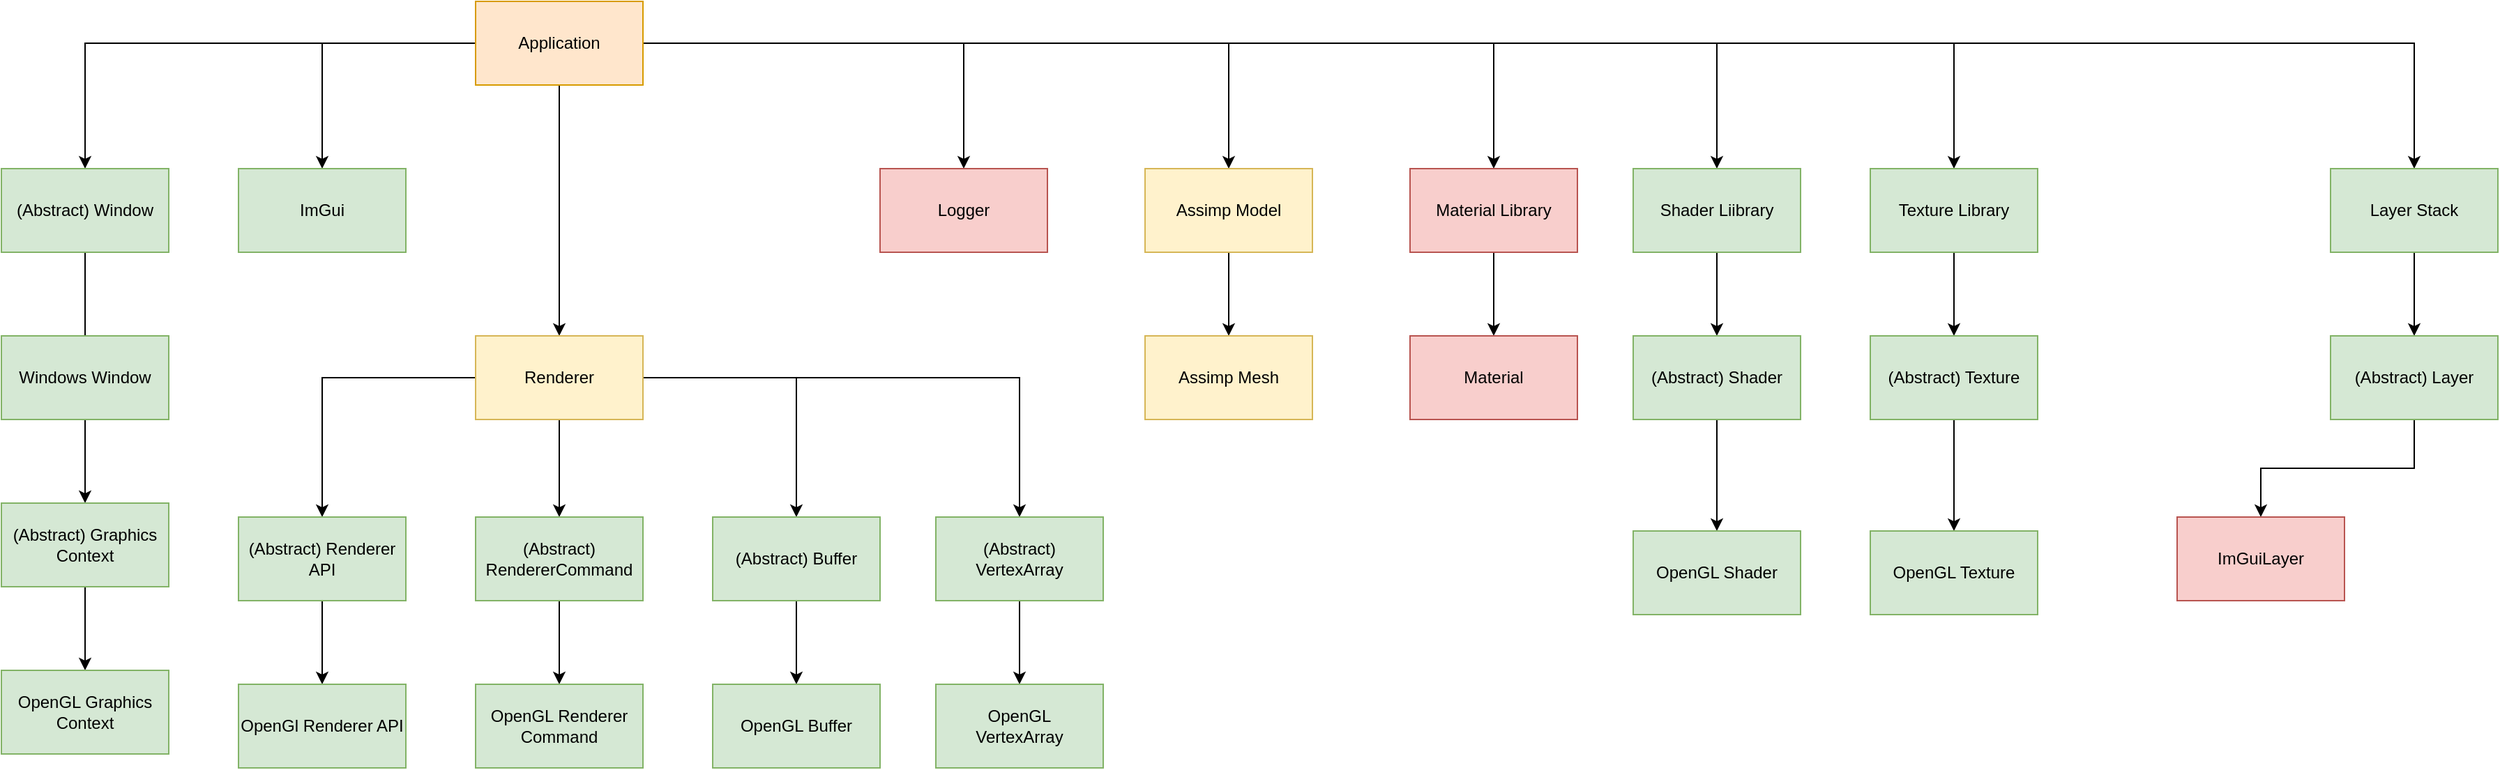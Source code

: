 <mxfile version="12.5.1" type="github">
  <diagram id="TjR0YX0xdRunlzRmJMnd" name="Page-1">
    <mxGraphModel dx="2031" dy="1307" grid="1" gridSize="10" guides="1" tooltips="1" connect="1" arrows="1" fold="1" page="1" pageScale="1" pageWidth="827" pageHeight="1169" math="0" shadow="0">
      <root>
        <mxCell id="0"/>
        <mxCell id="1" parent="0"/>
        <mxCell id="jzK8e3R5ducGn7uQyPRx-11" style="edgeStyle=orthogonalEdgeStyle;rounded=0;orthogonalLoop=1;jettySize=auto;html=1;entryX=0.5;entryY=0;entryDx=0;entryDy=0;" parent="1" source="jzK8e3R5ducGn7uQyPRx-1" target="jzK8e3R5ducGn7uQyPRx-4" edge="1">
          <mxGeometry relative="1" as="geometry"/>
        </mxCell>
        <mxCell id="jzK8e3R5ducGn7uQyPRx-12" style="edgeStyle=orthogonalEdgeStyle;rounded=0;orthogonalLoop=1;jettySize=auto;html=1;entryX=0.5;entryY=0;entryDx=0;entryDy=0;" parent="1" source="jzK8e3R5ducGn7uQyPRx-1" target="jzK8e3R5ducGn7uQyPRx-2" edge="1">
          <mxGeometry relative="1" as="geometry"/>
        </mxCell>
        <mxCell id="jzK8e3R5ducGn7uQyPRx-38" style="edgeStyle=orthogonalEdgeStyle;rounded=0;orthogonalLoop=1;jettySize=auto;html=1;exitX=0.5;exitY=1;exitDx=0;exitDy=0;" parent="1" source="jzK8e3R5ducGn7uQyPRx-1" target="jzK8e3R5ducGn7uQyPRx-14" edge="1">
          <mxGeometry relative="1" as="geometry">
            <mxPoint x="430" y="110" as="sourcePoint"/>
          </mxGeometry>
        </mxCell>
        <mxCell id="jzK8e3R5ducGn7uQyPRx-39" style="edgeStyle=orthogonalEdgeStyle;rounded=0;orthogonalLoop=1;jettySize=auto;html=1;entryX=0.5;entryY=0;entryDx=0;entryDy=0;" parent="1" source="jzK8e3R5ducGn7uQyPRx-1" target="jzK8e3R5ducGn7uQyPRx-5" edge="1">
          <mxGeometry relative="1" as="geometry"/>
        </mxCell>
        <mxCell id="jzK8e3R5ducGn7uQyPRx-40" style="edgeStyle=orthogonalEdgeStyle;rounded=0;orthogonalLoop=1;jettySize=auto;html=1;" parent="1" source="jzK8e3R5ducGn7uQyPRx-1" target="jzK8e3R5ducGn7uQyPRx-6" edge="1">
          <mxGeometry relative="1" as="geometry"/>
        </mxCell>
        <mxCell id="jzK8e3R5ducGn7uQyPRx-41" style="edgeStyle=orthogonalEdgeStyle;rounded=0;orthogonalLoop=1;jettySize=auto;html=1;entryX=0.5;entryY=0;entryDx=0;entryDy=0;" parent="1" source="jzK8e3R5ducGn7uQyPRx-1" target="jzK8e3R5ducGn7uQyPRx-7" edge="1">
          <mxGeometry relative="1" as="geometry"/>
        </mxCell>
        <mxCell id="jzK8e3R5ducGn7uQyPRx-52" style="edgeStyle=orthogonalEdgeStyle;rounded=0;orthogonalLoop=1;jettySize=auto;html=1;entryX=0.5;entryY=0;entryDx=0;entryDy=0;" parent="1" source="jzK8e3R5ducGn7uQyPRx-1" target="jzK8e3R5ducGn7uQyPRx-44" edge="1">
          <mxGeometry relative="1" as="geometry"/>
        </mxCell>
        <mxCell id="jzK8e3R5ducGn7uQyPRx-74" style="edgeStyle=orthogonalEdgeStyle;rounded=0;orthogonalLoop=1;jettySize=auto;html=1;entryX=0.5;entryY=0;entryDx=0;entryDy=0;" parent="1" source="jzK8e3R5ducGn7uQyPRx-1" target="jzK8e3R5ducGn7uQyPRx-71" edge="1">
          <mxGeometry relative="1" as="geometry"/>
        </mxCell>
        <mxCell id="kYIxfMz6jvunNkfV2AiL-2" style="edgeStyle=orthogonalEdgeStyle;rounded=0;orthogonalLoop=1;jettySize=auto;html=1;entryX=0.5;entryY=0;entryDx=0;entryDy=0;" edge="1" parent="1" source="jzK8e3R5ducGn7uQyPRx-1" target="kYIxfMz6jvunNkfV2AiL-1">
          <mxGeometry relative="1" as="geometry"/>
        </mxCell>
        <mxCell id="jzK8e3R5ducGn7uQyPRx-1" value="Application" style="rounded=0;whiteSpace=wrap;html=1;fillColor=#ffe6cc;strokeColor=#d79b00;" parent="1" vertex="1">
          <mxGeometry x="380" width="120" height="60" as="geometry"/>
        </mxCell>
        <mxCell id="jzK8e3R5ducGn7uQyPRx-13" style="edgeStyle=orthogonalEdgeStyle;rounded=0;orthogonalLoop=1;jettySize=auto;html=1;" parent="1" source="jzK8e3R5ducGn7uQyPRx-2" target="jzK8e3R5ducGn7uQyPRx-3" edge="1">
          <mxGeometry relative="1" as="geometry"/>
        </mxCell>
        <mxCell id="jzK8e3R5ducGn7uQyPRx-2" value="(Abstract) Window" style="rounded=0;whiteSpace=wrap;html=1;fillColor=#d5e8d4;strokeColor=#82b366;" parent="1" vertex="1">
          <mxGeometry x="40" y="120" width="120" height="60" as="geometry"/>
        </mxCell>
        <mxCell id="jzK8e3R5ducGn7uQyPRx-35" value="" style="edgeStyle=orthogonalEdgeStyle;rounded=0;orthogonalLoop=1;jettySize=auto;html=1;" parent="1" source="jzK8e3R5ducGn7uQyPRx-3" target="jzK8e3R5ducGn7uQyPRx-34" edge="1">
          <mxGeometry relative="1" as="geometry"/>
        </mxCell>
        <mxCell id="jzK8e3R5ducGn7uQyPRx-3" value="(Abstract) Graphics Context" style="rounded=0;whiteSpace=wrap;html=1;fillColor=#d5e8d4;strokeColor=#82b366;" parent="1" vertex="1">
          <mxGeometry x="40" y="360" width="120" height="60" as="geometry"/>
        </mxCell>
        <mxCell id="jzK8e3R5ducGn7uQyPRx-4" value="ImGui" style="rounded=0;whiteSpace=wrap;html=1;fillColor=#d5e8d4;strokeColor=#82b366;" parent="1" vertex="1">
          <mxGeometry x="210" y="120" width="120" height="60" as="geometry"/>
        </mxCell>
        <mxCell id="jzK8e3R5ducGn7uQyPRx-57" style="edgeStyle=orthogonalEdgeStyle;rounded=0;orthogonalLoop=1;jettySize=auto;html=1;entryX=0.5;entryY=0;entryDx=0;entryDy=0;" parent="1" source="jzK8e3R5ducGn7uQyPRx-5" target="jzK8e3R5ducGn7uQyPRx-55" edge="1">
          <mxGeometry relative="1" as="geometry"/>
        </mxCell>
        <mxCell id="jzK8e3R5ducGn7uQyPRx-5" value="Shader Liibrary" style="rounded=0;whiteSpace=wrap;html=1;fillColor=#d5e8d4;strokeColor=#82b366;" parent="1" vertex="1">
          <mxGeometry x="1210" y="120" width="120" height="60" as="geometry"/>
        </mxCell>
        <mxCell id="jzK8e3R5ducGn7uQyPRx-61" style="edgeStyle=orthogonalEdgeStyle;rounded=0;orthogonalLoop=1;jettySize=auto;html=1;entryX=0.5;entryY=0;entryDx=0;entryDy=0;" parent="1" source="jzK8e3R5ducGn7uQyPRx-6" target="jzK8e3R5ducGn7uQyPRx-59" edge="1">
          <mxGeometry relative="1" as="geometry"/>
        </mxCell>
        <mxCell id="jzK8e3R5ducGn7uQyPRx-6" value="Texture Library" style="rounded=0;whiteSpace=wrap;html=1;fillColor=#d5e8d4;strokeColor=#82b366;" parent="1" vertex="1">
          <mxGeometry x="1380" y="120" width="120" height="60" as="geometry"/>
        </mxCell>
        <mxCell id="jzK8e3R5ducGn7uQyPRx-33" value="" style="edgeStyle=orthogonalEdgeStyle;rounded=0;orthogonalLoop=1;jettySize=auto;html=1;" parent="1" source="jzK8e3R5ducGn7uQyPRx-7" target="jzK8e3R5ducGn7uQyPRx-32" edge="1">
          <mxGeometry relative="1" as="geometry"/>
        </mxCell>
        <mxCell id="jzK8e3R5ducGn7uQyPRx-7" value="Layer Stack" style="rounded=0;whiteSpace=wrap;html=1;fillColor=#d5e8d4;strokeColor=#82b366;" parent="1" vertex="1">
          <mxGeometry x="1710" y="120" width="120" height="60" as="geometry"/>
        </mxCell>
        <mxCell id="jzK8e3R5ducGn7uQyPRx-23" value="" style="edgeStyle=orthogonalEdgeStyle;rounded=0;orthogonalLoop=1;jettySize=auto;html=1;entryX=0.5;entryY=0;entryDx=0;entryDy=0;" parent="1" source="jzK8e3R5ducGn7uQyPRx-14" target="jzK8e3R5ducGn7uQyPRx-16" edge="1">
          <mxGeometry relative="1" as="geometry">
            <mxPoint x="360" y="351" as="targetPoint"/>
          </mxGeometry>
        </mxCell>
        <mxCell id="jzK8e3R5ducGn7uQyPRx-29" value="" style="edgeStyle=orthogonalEdgeStyle;rounded=0;orthogonalLoop=1;jettySize=auto;html=1;" parent="1" source="jzK8e3R5ducGn7uQyPRx-14" target="jzK8e3R5ducGn7uQyPRx-26" edge="1">
          <mxGeometry relative="1" as="geometry"/>
        </mxCell>
        <mxCell id="jzK8e3R5ducGn7uQyPRx-65" style="edgeStyle=orthogonalEdgeStyle;rounded=0;orthogonalLoop=1;jettySize=auto;html=1;" parent="1" source="jzK8e3R5ducGn7uQyPRx-14" target="jzK8e3R5ducGn7uQyPRx-63" edge="1">
          <mxGeometry relative="1" as="geometry"/>
        </mxCell>
        <mxCell id="jzK8e3R5ducGn7uQyPRx-68" style="edgeStyle=orthogonalEdgeStyle;rounded=0;orthogonalLoop=1;jettySize=auto;html=1;entryX=0.5;entryY=0;entryDx=0;entryDy=0;" parent="1" source="jzK8e3R5ducGn7uQyPRx-14" target="jzK8e3R5ducGn7uQyPRx-67" edge="1">
          <mxGeometry relative="1" as="geometry"/>
        </mxCell>
        <mxCell id="jzK8e3R5ducGn7uQyPRx-14" value="Renderer" style="rounded=0;whiteSpace=wrap;html=1;fillColor=#fff2cc;strokeColor=#d6b656;" parent="1" vertex="1">
          <mxGeometry x="380" y="240" width="120" height="60" as="geometry"/>
        </mxCell>
        <mxCell id="jzK8e3R5ducGn7uQyPRx-28" value="" style="edgeStyle=orthogonalEdgeStyle;rounded=0;orthogonalLoop=1;jettySize=auto;html=1;" parent="1" source="jzK8e3R5ducGn7uQyPRx-16" target="jzK8e3R5ducGn7uQyPRx-18" edge="1">
          <mxGeometry relative="1" as="geometry"/>
        </mxCell>
        <mxCell id="jzK8e3R5ducGn7uQyPRx-16" value="(Abstract) Renderer API" style="rounded=0;whiteSpace=wrap;html=1;fillColor=#d5e8d4;strokeColor=#82b366;" parent="1" vertex="1">
          <mxGeometry x="210" y="370" width="120" height="60" as="geometry"/>
        </mxCell>
        <mxCell id="jzK8e3R5ducGn7uQyPRx-18" value="OpenGl Renderer API" style="rounded=0;whiteSpace=wrap;html=1;fillColor=#d5e8d4;strokeColor=#82b366;" parent="1" vertex="1">
          <mxGeometry x="210" y="490" width="120" height="60" as="geometry"/>
        </mxCell>
        <mxCell id="jzK8e3R5ducGn7uQyPRx-31" value="" style="edgeStyle=orthogonalEdgeStyle;rounded=0;orthogonalLoop=1;jettySize=auto;html=1;" parent="1" source="jzK8e3R5ducGn7uQyPRx-26" target="jzK8e3R5ducGn7uQyPRx-30" edge="1">
          <mxGeometry relative="1" as="geometry"/>
        </mxCell>
        <mxCell id="jzK8e3R5ducGn7uQyPRx-26" value="(Abstract) RendererCommand" style="rounded=0;whiteSpace=wrap;html=1;fillColor=#d5e8d4;strokeColor=#82b366;" parent="1" vertex="1">
          <mxGeometry x="380" y="370" width="120" height="60" as="geometry"/>
        </mxCell>
        <mxCell id="jzK8e3R5ducGn7uQyPRx-30" value="OpenGL Renderer Command" style="rounded=0;whiteSpace=wrap;html=1;fillColor=#d5e8d4;strokeColor=#82b366;" parent="1" vertex="1">
          <mxGeometry x="380" y="490" width="120" height="60" as="geometry"/>
        </mxCell>
        <mxCell id="jzK8e3R5ducGn7uQyPRx-45" value="" style="edgeStyle=orthogonalEdgeStyle;rounded=0;orthogonalLoop=1;jettySize=auto;html=1;entryX=0.5;entryY=0;entryDx=0;entryDy=0;" parent="1" source="jzK8e3R5ducGn7uQyPRx-32" target="jzK8e3R5ducGn7uQyPRx-43" edge="1">
          <mxGeometry relative="1" as="geometry">
            <mxPoint x="1490" y="360" as="targetPoint"/>
          </mxGeometry>
        </mxCell>
        <mxCell id="jzK8e3R5ducGn7uQyPRx-32" value="(Abstract) Layer" style="rounded=0;whiteSpace=wrap;html=1;fillColor=#d5e8d4;strokeColor=#82b366;" parent="1" vertex="1">
          <mxGeometry x="1710" y="240" width="120" height="60" as="geometry"/>
        </mxCell>
        <mxCell id="jzK8e3R5ducGn7uQyPRx-34" value="OpenGL Graphics Context" style="rounded=0;whiteSpace=wrap;html=1;fillColor=#d5e8d4;strokeColor=#82b366;" parent="1" vertex="1">
          <mxGeometry x="40" y="480" width="120" height="60" as="geometry"/>
        </mxCell>
        <mxCell id="jzK8e3R5ducGn7uQyPRx-42" value="Windows Window" style="rounded=0;whiteSpace=wrap;html=1;fillColor=#d5e8d4;strokeColor=#82b366;" parent="1" vertex="1">
          <mxGeometry x="40" y="240" width="120" height="60" as="geometry"/>
        </mxCell>
        <mxCell id="jzK8e3R5ducGn7uQyPRx-43" value="ImGuiLayer" style="rounded=0;whiteSpace=wrap;html=1;fillColor=#f8cecc;strokeColor=#b85450;" parent="1" vertex="1">
          <mxGeometry x="1600" y="370" width="120" height="60" as="geometry"/>
        </mxCell>
        <mxCell id="jzK8e3R5ducGn7uQyPRx-54" style="edgeStyle=orthogonalEdgeStyle;rounded=0;orthogonalLoop=1;jettySize=auto;html=1;entryX=0.5;entryY=0;entryDx=0;entryDy=0;" parent="1" source="jzK8e3R5ducGn7uQyPRx-44" target="jzK8e3R5ducGn7uQyPRx-53" edge="1">
          <mxGeometry relative="1" as="geometry"/>
        </mxCell>
        <mxCell id="jzK8e3R5ducGn7uQyPRx-44" value="Material Library" style="rounded=0;whiteSpace=wrap;html=1;fillColor=#f8cecc;strokeColor=#b85450;" parent="1" vertex="1">
          <mxGeometry x="1050" y="120" width="120" height="60" as="geometry"/>
        </mxCell>
        <mxCell id="jzK8e3R5ducGn7uQyPRx-53" value="Material" style="rounded=0;whiteSpace=wrap;html=1;fillColor=#f8cecc;strokeColor=#b85450;" parent="1" vertex="1">
          <mxGeometry x="1050" y="240" width="120" height="60" as="geometry"/>
        </mxCell>
        <mxCell id="jzK8e3R5ducGn7uQyPRx-58" style="edgeStyle=orthogonalEdgeStyle;rounded=0;orthogonalLoop=1;jettySize=auto;html=1;" parent="1" source="jzK8e3R5ducGn7uQyPRx-55" target="jzK8e3R5ducGn7uQyPRx-56" edge="1">
          <mxGeometry relative="1" as="geometry"/>
        </mxCell>
        <mxCell id="jzK8e3R5ducGn7uQyPRx-55" value="(Abstract) Shader" style="rounded=0;whiteSpace=wrap;html=1;fillColor=#d5e8d4;strokeColor=#82b366;" parent="1" vertex="1">
          <mxGeometry x="1210" y="240" width="120" height="60" as="geometry"/>
        </mxCell>
        <mxCell id="jzK8e3R5ducGn7uQyPRx-56" value="OpenGL Shader" style="rounded=0;whiteSpace=wrap;html=1;fillColor=#d5e8d4;strokeColor=#82b366;" parent="1" vertex="1">
          <mxGeometry x="1210" y="380" width="120" height="60" as="geometry"/>
        </mxCell>
        <mxCell id="jzK8e3R5ducGn7uQyPRx-62" style="edgeStyle=orthogonalEdgeStyle;rounded=0;orthogonalLoop=1;jettySize=auto;html=1;entryX=0.5;entryY=0;entryDx=0;entryDy=0;" parent="1" source="jzK8e3R5ducGn7uQyPRx-59" target="jzK8e3R5ducGn7uQyPRx-60" edge="1">
          <mxGeometry relative="1" as="geometry"/>
        </mxCell>
        <mxCell id="jzK8e3R5ducGn7uQyPRx-59" value="(Abstract) Texture" style="rounded=0;whiteSpace=wrap;html=1;fillColor=#d5e8d4;strokeColor=#82b366;" parent="1" vertex="1">
          <mxGeometry x="1380" y="240" width="120" height="60" as="geometry"/>
        </mxCell>
        <mxCell id="jzK8e3R5ducGn7uQyPRx-60" value="OpenGL Texture" style="rounded=0;whiteSpace=wrap;html=1;fillColor=#d5e8d4;strokeColor=#82b366;" parent="1" vertex="1">
          <mxGeometry x="1380" y="380" width="120" height="60" as="geometry"/>
        </mxCell>
        <mxCell id="jzK8e3R5ducGn7uQyPRx-66" style="edgeStyle=orthogonalEdgeStyle;rounded=0;orthogonalLoop=1;jettySize=auto;html=1;entryX=0.5;entryY=0;entryDx=0;entryDy=0;" parent="1" source="jzK8e3R5ducGn7uQyPRx-63" target="jzK8e3R5ducGn7uQyPRx-64" edge="1">
          <mxGeometry relative="1" as="geometry"/>
        </mxCell>
        <mxCell id="jzK8e3R5ducGn7uQyPRx-63" value="(Abstract) Buffer" style="rounded=0;whiteSpace=wrap;html=1;fillColor=#d5e8d4;strokeColor=#82b366;" parent="1" vertex="1">
          <mxGeometry x="550" y="370" width="120" height="60" as="geometry"/>
        </mxCell>
        <mxCell id="jzK8e3R5ducGn7uQyPRx-64" value="OpenGL Buffer" style="rounded=0;whiteSpace=wrap;html=1;fillColor=#d5e8d4;strokeColor=#82b366;" parent="1" vertex="1">
          <mxGeometry x="550" y="490" width="120" height="60" as="geometry"/>
        </mxCell>
        <mxCell id="jzK8e3R5ducGn7uQyPRx-70" style="edgeStyle=orthogonalEdgeStyle;rounded=0;orthogonalLoop=1;jettySize=auto;html=1;entryX=0.5;entryY=0;entryDx=0;entryDy=0;" parent="1" source="jzK8e3R5ducGn7uQyPRx-67" target="jzK8e3R5ducGn7uQyPRx-69" edge="1">
          <mxGeometry relative="1" as="geometry"/>
        </mxCell>
        <mxCell id="jzK8e3R5ducGn7uQyPRx-67" value="(Abstract) VertexArray" style="rounded=0;whiteSpace=wrap;html=1;fillColor=#d5e8d4;strokeColor=#82b366;" parent="1" vertex="1">
          <mxGeometry x="710" y="370" width="120" height="60" as="geometry"/>
        </mxCell>
        <mxCell id="jzK8e3R5ducGn7uQyPRx-69" value="OpenGL&lt;br&gt;VertexArray" style="rounded=0;whiteSpace=wrap;html=1;fillColor=#d5e8d4;strokeColor=#82b366;" parent="1" vertex="1">
          <mxGeometry x="710" y="490" width="120" height="60" as="geometry"/>
        </mxCell>
        <mxCell id="jzK8e3R5ducGn7uQyPRx-73" style="edgeStyle=orthogonalEdgeStyle;rounded=0;orthogonalLoop=1;jettySize=auto;html=1;entryX=0.5;entryY=0;entryDx=0;entryDy=0;" parent="1" source="jzK8e3R5ducGn7uQyPRx-71" target="jzK8e3R5ducGn7uQyPRx-72" edge="1">
          <mxGeometry relative="1" as="geometry"/>
        </mxCell>
        <mxCell id="jzK8e3R5ducGn7uQyPRx-71" value="Assimp Model" style="rounded=0;whiteSpace=wrap;html=1;fillColor=#fff2cc;strokeColor=#d6b656;" parent="1" vertex="1">
          <mxGeometry x="860" y="120" width="120" height="60" as="geometry"/>
        </mxCell>
        <mxCell id="jzK8e3R5ducGn7uQyPRx-72" value="Assimp Mesh" style="rounded=0;whiteSpace=wrap;html=1;fillColor=#fff2cc;strokeColor=#d6b656;" parent="1" vertex="1">
          <mxGeometry x="860" y="240" width="120" height="60" as="geometry"/>
        </mxCell>
        <mxCell id="kYIxfMz6jvunNkfV2AiL-1" value="Logger" style="rounded=0;whiteSpace=wrap;html=1;fillColor=#f8cecc;strokeColor=#b85450;" vertex="1" parent="1">
          <mxGeometry x="670" y="120" width="120" height="60" as="geometry"/>
        </mxCell>
      </root>
    </mxGraphModel>
  </diagram>
</mxfile>
